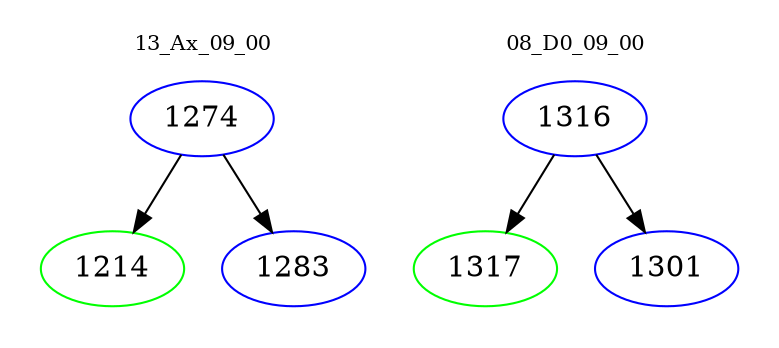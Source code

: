 digraph{
subgraph cluster_0 {
color = white
label = "13_Ax_09_00";
fontsize=10;
T0_1274 [label="1274", color="blue"]
T0_1274 -> T0_1214 [color="black"]
T0_1214 [label="1214", color="green"]
T0_1274 -> T0_1283 [color="black"]
T0_1283 [label="1283", color="blue"]
}
subgraph cluster_1 {
color = white
label = "08_D0_09_00";
fontsize=10;
T1_1316 [label="1316", color="blue"]
T1_1316 -> T1_1317 [color="black"]
T1_1317 [label="1317", color="green"]
T1_1316 -> T1_1301 [color="black"]
T1_1301 [label="1301", color="blue"]
}
}
